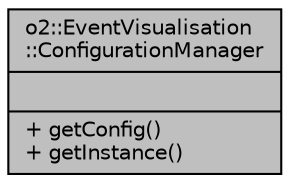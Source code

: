 digraph "o2::EventVisualisation::ConfigurationManager"
{
 // INTERACTIVE_SVG=YES
  bgcolor="transparent";
  edge [fontname="Helvetica",fontsize="10",labelfontname="Helvetica",labelfontsize="10"];
  node [fontname="Helvetica",fontsize="10",shape=record];
  Node1 [label="{o2::EventVisualisation\l::ConfigurationManager\n||+ getConfig()\l+ getInstance()\l}",height=0.2,width=0.4,color="black", fillcolor="grey75", style="filled" fontcolor="black"];
}
